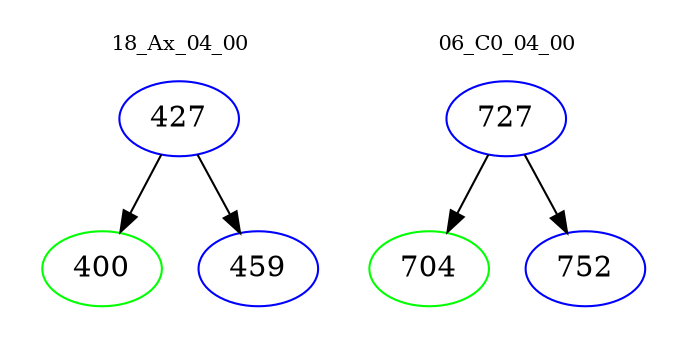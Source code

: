 digraph{
subgraph cluster_0 {
color = white
label = "18_Ax_04_00";
fontsize=10;
T0_427 [label="427", color="blue"]
T0_427 -> T0_400 [color="black"]
T0_400 [label="400", color="green"]
T0_427 -> T0_459 [color="black"]
T0_459 [label="459", color="blue"]
}
subgraph cluster_1 {
color = white
label = "06_C0_04_00";
fontsize=10;
T1_727 [label="727", color="blue"]
T1_727 -> T1_704 [color="black"]
T1_704 [label="704", color="green"]
T1_727 -> T1_752 [color="black"]
T1_752 [label="752", color="blue"]
}
}
